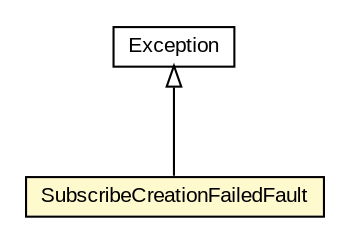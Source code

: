 #!/usr/local/bin/dot
#
# Class diagram 
# Generated by UMLGraph version R5_6-24-gf6e263 (http://www.umlgraph.org/)
#

digraph G {
	edge [fontname="arial",fontsize=10,labelfontname="arial",labelfontsize=10];
	node [fontname="arial",fontsize=10,shape=plaintext];
	nodesep=0.25;
	ranksep=0.5;
	// org.oasis_open.docs.wsn.brw_2.SubscribeCreationFailedFault
	c1176553 [label=<<table title="org.oasis_open.docs.wsn.brw_2.SubscribeCreationFailedFault" border="0" cellborder="1" cellspacing="0" cellpadding="2" port="p" bgcolor="lemonChiffon" href="./SubscribeCreationFailedFault.html">
		<tr><td><table border="0" cellspacing="0" cellpadding="1">
<tr><td align="center" balign="center"> SubscribeCreationFailedFault </td></tr>
		</table></td></tr>
		</table>>, URL="./SubscribeCreationFailedFault.html", fontname="arial", fontcolor="black", fontsize=10.0];
	//org.oasis_open.docs.wsn.brw_2.SubscribeCreationFailedFault extends java.lang.Exception
	c1177675:p -> c1176553:p [dir=back,arrowtail=empty];
	// java.lang.Exception
	c1177675 [label=<<table title="java.lang.Exception" border="0" cellborder="1" cellspacing="0" cellpadding="2" port="p" href="http://java.sun.com/j2se/1.4.2/docs/api/java/lang/Exception.html">
		<tr><td><table border="0" cellspacing="0" cellpadding="1">
<tr><td align="center" balign="center"> Exception </td></tr>
		</table></td></tr>
		</table>>, URL="http://java.sun.com/j2se/1.4.2/docs/api/java/lang/Exception.html", fontname="arial", fontcolor="black", fontsize=10.0];
}


